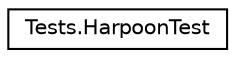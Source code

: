digraph "Graphical Class Hierarchy"
{
 // LATEX_PDF_SIZE
  edge [fontname="Helvetica",fontsize="10",labelfontname="Helvetica",labelfontsize="10"];
  node [fontname="Helvetica",fontsize="10",shape=record];
  rankdir="LR";
  Node0 [label="Tests.HarpoonTest",height=0.2,width=0.4,color="black", fillcolor="white", style="filled",URL="$class_tests_1_1_harpoon_test.html",tooltip=" "];
}
